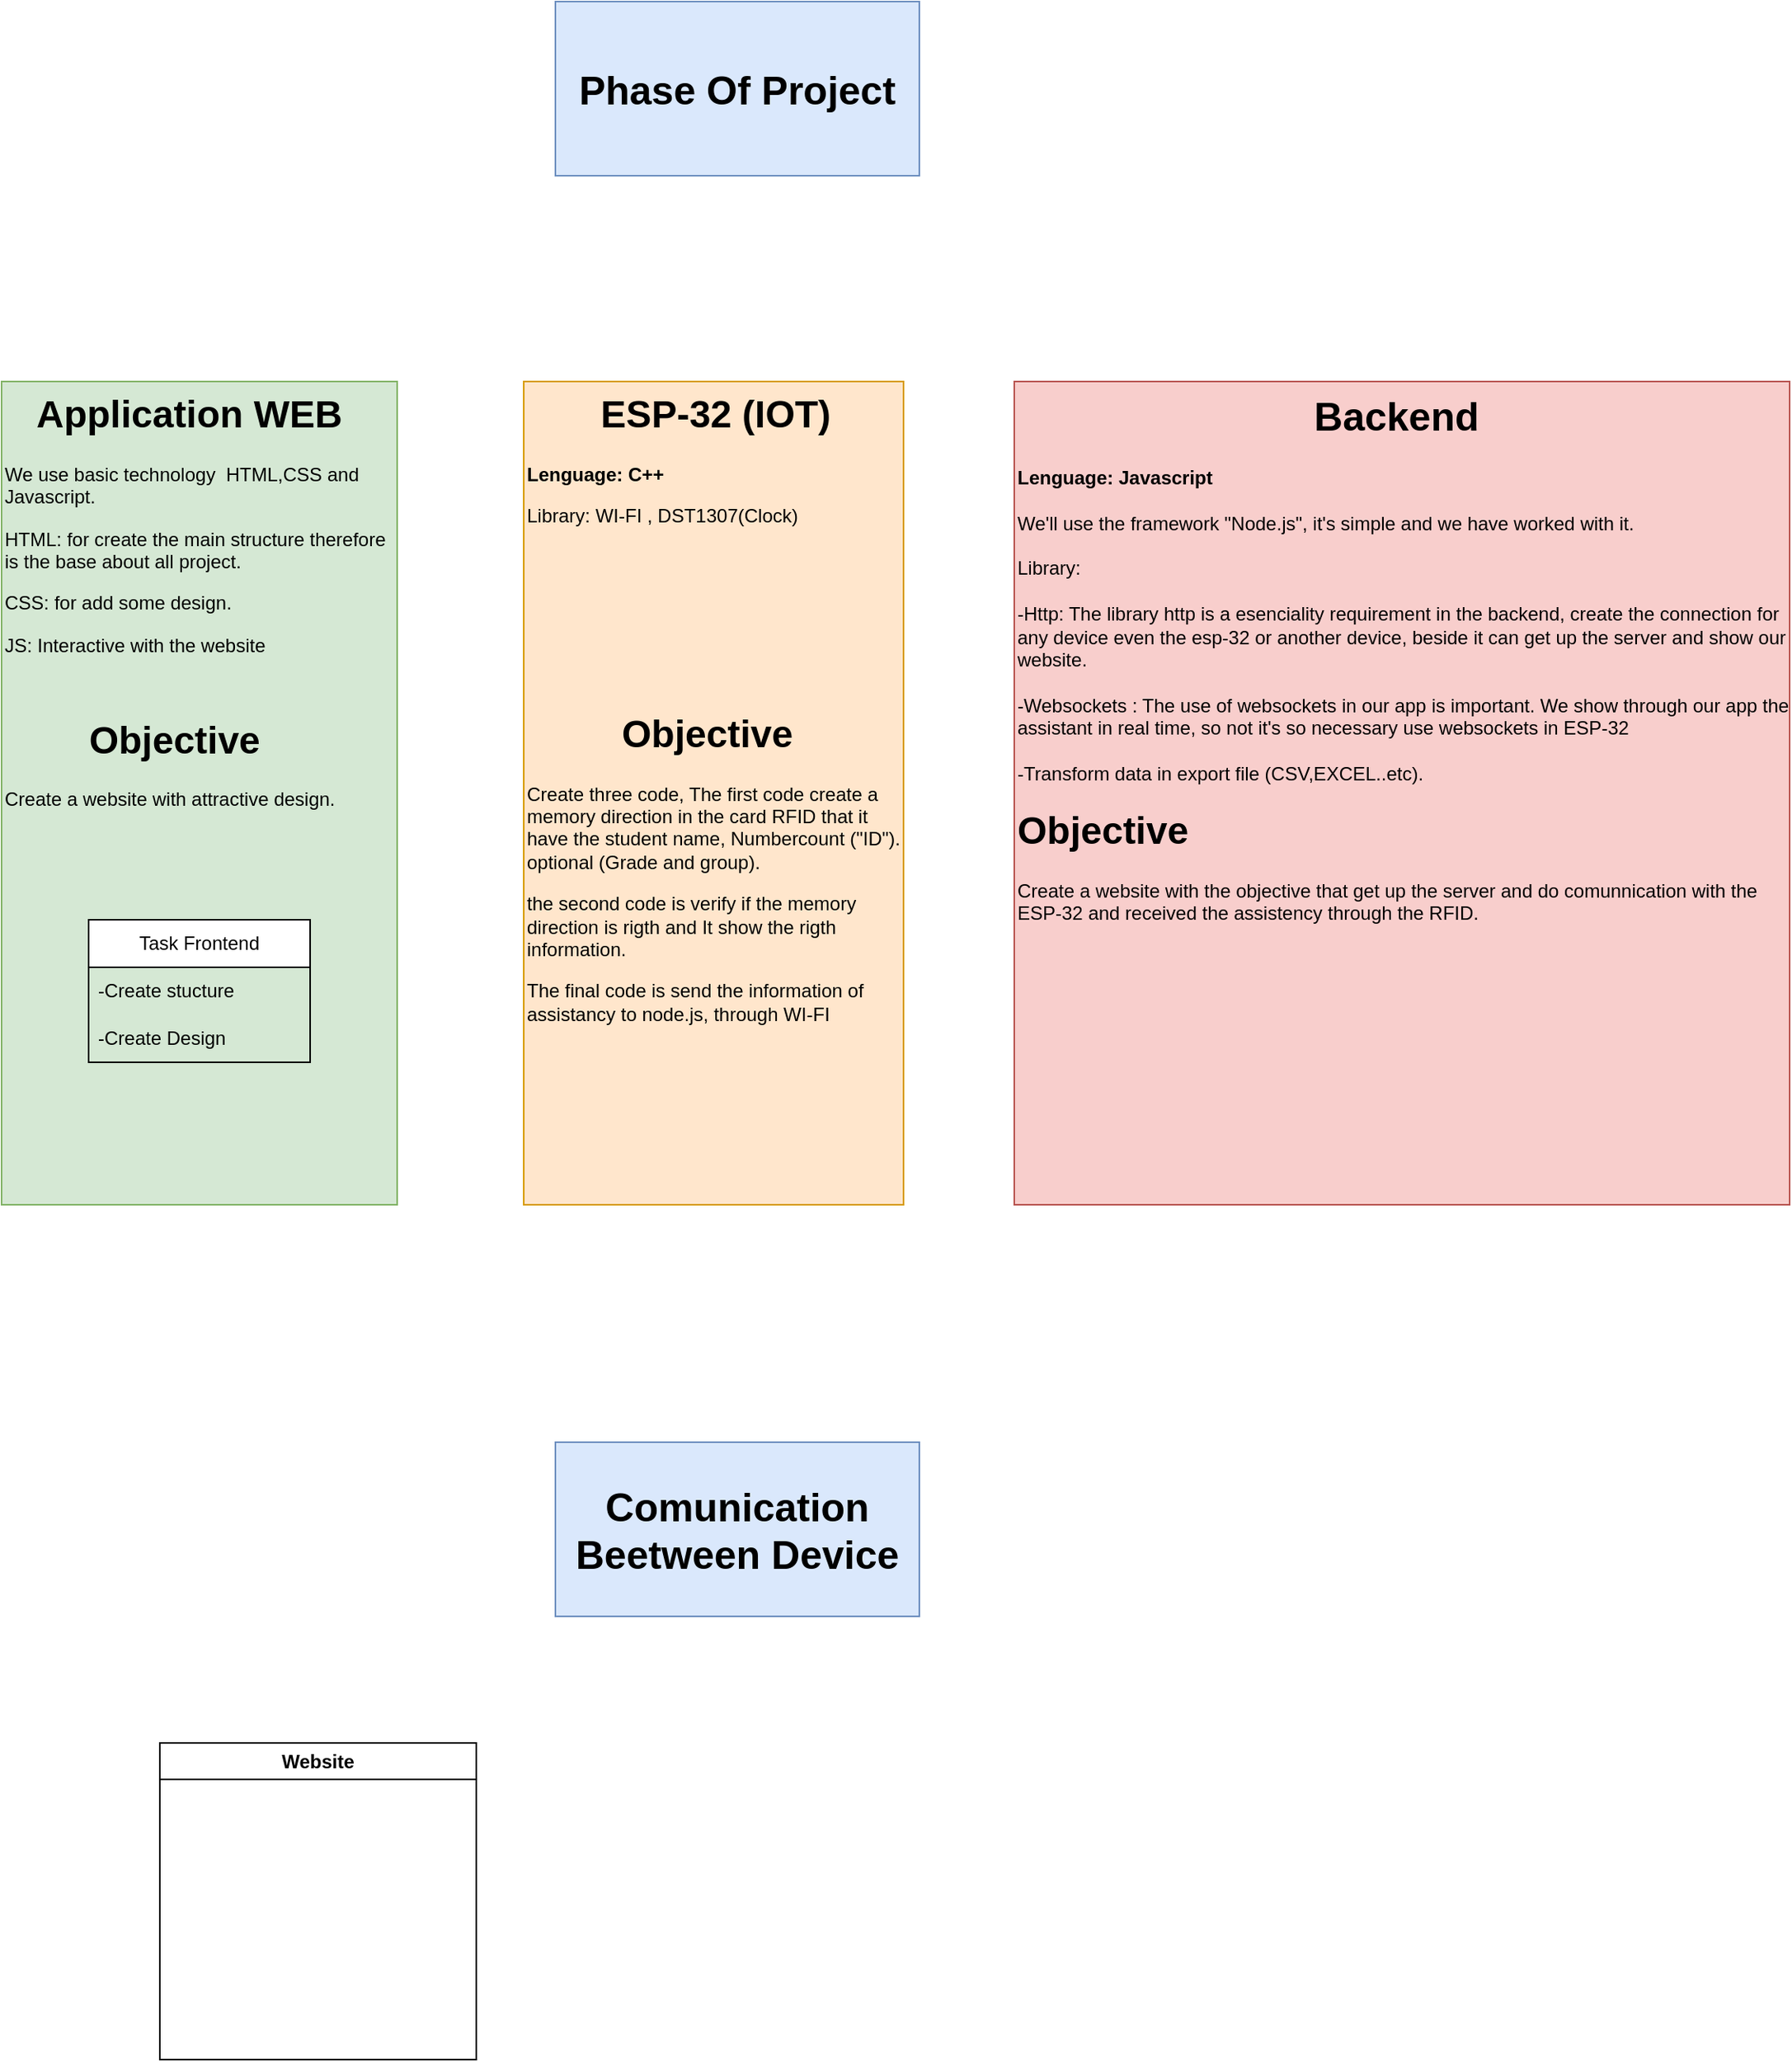 <mxfile version="28.2.3">
  <diagram name="Página-1" id="RbUS8o9OJ7nkaZEAhIF7">
    <mxGraphModel dx="2078" dy="2182" grid="1" gridSize="10" guides="1" tooltips="1" connect="1" arrows="1" fold="1" page="0" pageScale="1" pageWidth="827" pageHeight="1169" background="light-dark(#FFFFFF,#050112)" math="0" shadow="0">
      <root>
        <mxCell id="0" />
        <mxCell id="1" parent="0" />
        <mxCell id="6i5jWwC4zZT9hXB-V2WH-5" value="&lt;h1 style=&quot;margin-top: 0px;&quot;&gt;&amp;nbsp; &amp;nbsp;Application WEB&lt;/h1&gt;&lt;p&gt;We use basic technology&amp;nbsp; HTML,CSS and Javascript.&lt;/p&gt;&lt;p&gt;HTML: for create the main structure therefore is the base about all project.&lt;/p&gt;&lt;p&gt;CSS: for add some design.&lt;/p&gt;&lt;p&gt;JS: Interactive with the website&lt;/p&gt;&lt;p&gt;&lt;br&gt;&lt;/p&gt;&lt;div&gt;&lt;h1 style=&quot;margin-top: 0px;&quot;&gt;&amp;nbsp; &amp;nbsp; &amp;nbsp; &amp;nbsp; Objective&lt;/h1&gt;&lt;/div&gt;&lt;div&gt;Create a website with attractive design.&lt;/div&gt;&lt;div&gt;&lt;br&gt;&lt;/div&gt;" style="text;html=1;whiteSpace=wrap;overflow=hidden;rounded=0;fillColor=#d5e8d4;strokeColor=#82b366;" vertex="1" parent="1">
          <mxGeometry x="-20" y="-640" width="250" height="520" as="geometry" />
        </mxCell>
        <mxCell id="6i5jWwC4zZT9hXB-V2WH-12" value="&lt;h1 style=&quot;margin-top: 0px;&quot;&gt;&amp;nbsp; &amp;nbsp; &amp;nbsp; &amp;nbsp;ESP-32 (IOT)&lt;/h1&gt;&lt;p&gt;&lt;b&gt;Lenguage: C++&lt;/b&gt;&lt;/p&gt;&lt;p&gt;Library: WI-FI , DST1307(Clock)&lt;span style=&quot;background-color: transparent; color: light-dark(rgb(0, 0, 0), rgb(255, 255, 255));&quot;&gt;&amp;nbsp;&lt;/span&gt;&lt;/p&gt;&lt;div&gt;&lt;h1 style=&quot;margin-top: 0px;&quot;&gt;&amp;nbsp; &amp;nbsp; &amp;nbsp; &amp;nbsp;&lt;/h1&gt;&lt;h1 style=&quot;margin-top: 0px;&quot;&gt;&lt;br&gt;&lt;/h1&gt;&lt;div&gt;&lt;br&gt;&lt;/div&gt;&lt;h1 style=&quot;margin-top: 0px;&quot;&gt;&amp;nbsp; &amp;nbsp; &amp;nbsp; &amp;nbsp; &amp;nbsp;Objective&lt;/h1&gt;&lt;/div&gt;&lt;p&gt;Create three code, The first code create a memory direction in the card RFID that it have the student name, Numbercount (&quot;ID&quot;). optional (Grade and group).&lt;/p&gt;&lt;p&gt;the second code is verify if the memory direction is rigth and It show the rigth information.&lt;/p&gt;&lt;p&gt;The final code is send the information of assistancy to node.js,&amp;nbsp;&lt;span style=&quot;background-color: transparent; color: light-dark(rgb(0, 0, 0), rgb(255, 255, 255));&quot;&gt;through WI-FI&lt;/span&gt;&lt;/p&gt;&lt;p&gt;&lt;br&gt;&lt;/p&gt;&lt;p&gt;&lt;br&gt;&lt;/p&gt;&lt;p&gt;&lt;br&gt;&lt;/p&gt;" style="text;html=1;whiteSpace=wrap;overflow=hidden;rounded=0;fillColor=#ffe6cc;strokeColor=#d79b00;" vertex="1" parent="1">
          <mxGeometry x="310" y="-640" width="240" height="520" as="geometry" />
        </mxCell>
        <mxCell id="6i5jWwC4zZT9hXB-V2WH-13" value="&lt;h1 style=&quot;margin-top: 0px;&quot;&gt;&lt;span style=&quot;background-color: transparent; color: light-dark(rgb(0, 0, 0), rgb(255, 255, 255));&quot;&gt;&lt;font style=&quot;font-size: 25px;&quot;&gt;&amp;nbsp; &amp;nbsp; &amp;nbsp; &amp;nbsp; &amp;nbsp; &amp;nbsp; &amp;nbsp; &amp;nbsp; &amp;nbsp; &amp;nbsp; &amp;nbsp; &amp;nbsp; &amp;nbsp; &amp;nbsp;Backend&lt;/font&gt;&lt;/span&gt;&lt;/h1&gt;&lt;div&gt;&lt;b&gt;Lenguage: Javascript&lt;/b&gt;&lt;/div&gt;&lt;div&gt;&lt;br&gt;&lt;/div&gt;&lt;div&gt;&lt;div&gt;We&#39;ll use the framework &quot;Node.js&quot;, it&#39;s simple and we have worked with it.&lt;/div&gt;&lt;div&gt;&lt;br&gt;&lt;/div&gt;&lt;div&gt;Library:&lt;/div&gt;&lt;div&gt;&lt;br&gt;&lt;/div&gt;&lt;div&gt;-Http: The library http is a esenciality requirement in the backend, create the connection for any device even the esp-32 or another device, beside it can get up the server and show our website.&lt;/div&gt;&lt;div&gt;&lt;br&gt;&lt;/div&gt;&lt;div&gt;-Websockets : The use of websockets in our app is important. We show through our app the assistant in real time, so not it&#39;s so necessary use websockets in ESP-32&lt;/div&gt;&lt;div&gt;&lt;br&gt;&lt;/div&gt;&lt;div&gt;-Transform data in export file (CSV,EXCEL..etc).&lt;/div&gt;&lt;/div&gt;&lt;div&gt;&lt;br&gt;&lt;/div&gt;&lt;div&gt;&lt;div&gt;&lt;h1 style=&quot;margin-top: 0px;&quot;&gt;Objective&lt;/h1&gt;&lt;/div&gt;&lt;/div&gt;&lt;div&gt;Create a website with the objective that get up the server and do comunnication with the ESP-32 and received the assistency through the RFID.&lt;/div&gt;" style="text;html=1;whiteSpace=wrap;overflow=hidden;rounded=0;fillColor=#f8cecc;strokeColor=#b85450;" vertex="1" parent="1">
          <mxGeometry x="620" y="-640" width="490" height="520" as="geometry" />
        </mxCell>
        <mxCell id="6i5jWwC4zZT9hXB-V2WH-14" value="&lt;b&gt;&lt;font style=&quot;font-size: 25px;&quot;&gt;Phase Of Project&lt;/font&gt;&lt;/b&gt;" style="text;html=1;align=center;verticalAlign=middle;whiteSpace=wrap;rounded=0;fillColor=#dae8fc;strokeColor=#6c8ebf;" vertex="1" parent="1">
          <mxGeometry x="330" y="-880" width="230" height="110" as="geometry" />
        </mxCell>
        <mxCell id="6i5jWwC4zZT9hXB-V2WH-16" value="&lt;span style=&quot;font-size: 25px;&quot;&gt;&lt;b&gt;Comunication Beetween Device&lt;/b&gt;&lt;/span&gt;" style="text;html=1;align=center;verticalAlign=middle;whiteSpace=wrap;rounded=0;fillColor=#dae8fc;strokeColor=#6c8ebf;" vertex="1" parent="1">
          <mxGeometry x="330" y="30" width="230" height="110" as="geometry" />
        </mxCell>
        <mxCell id="6i5jWwC4zZT9hXB-V2WH-17" value="Website" style="swimlane;whiteSpace=wrap;html=1;" vertex="1" parent="1">
          <mxGeometry x="80" y="220" width="200" height="200" as="geometry" />
        </mxCell>
        <mxCell id="6i5jWwC4zZT9hXB-V2WH-22" value="Task Frontend" style="swimlane;fontStyle=0;childLayout=stackLayout;horizontal=1;startSize=30;horizontalStack=0;resizeParent=1;resizeParentMax=0;resizeLast=0;collapsible=1;marginBottom=0;whiteSpace=wrap;html=1;" vertex="1" parent="1">
          <mxGeometry x="35" y="-300" width="140" height="90" as="geometry" />
        </mxCell>
        <mxCell id="6i5jWwC4zZT9hXB-V2WH-23" value="-Create stucture" style="text;strokeColor=none;fillColor=none;align=left;verticalAlign=middle;spacingLeft=4;spacingRight=4;overflow=hidden;points=[[0,0.5],[1,0.5]];portConstraint=eastwest;rotatable=0;whiteSpace=wrap;html=1;" vertex="1" parent="6i5jWwC4zZT9hXB-V2WH-22">
          <mxGeometry y="30" width="140" height="30" as="geometry" />
        </mxCell>
        <mxCell id="6i5jWwC4zZT9hXB-V2WH-24" value="-Create Design" style="text;strokeColor=none;fillColor=none;align=left;verticalAlign=middle;spacingLeft=4;spacingRight=4;overflow=hidden;points=[[0,0.5],[1,0.5]];portConstraint=eastwest;rotatable=0;whiteSpace=wrap;html=1;" vertex="1" parent="6i5jWwC4zZT9hXB-V2WH-22">
          <mxGeometry y="60" width="140" height="30" as="geometry" />
        </mxCell>
      </root>
    </mxGraphModel>
  </diagram>
</mxfile>
